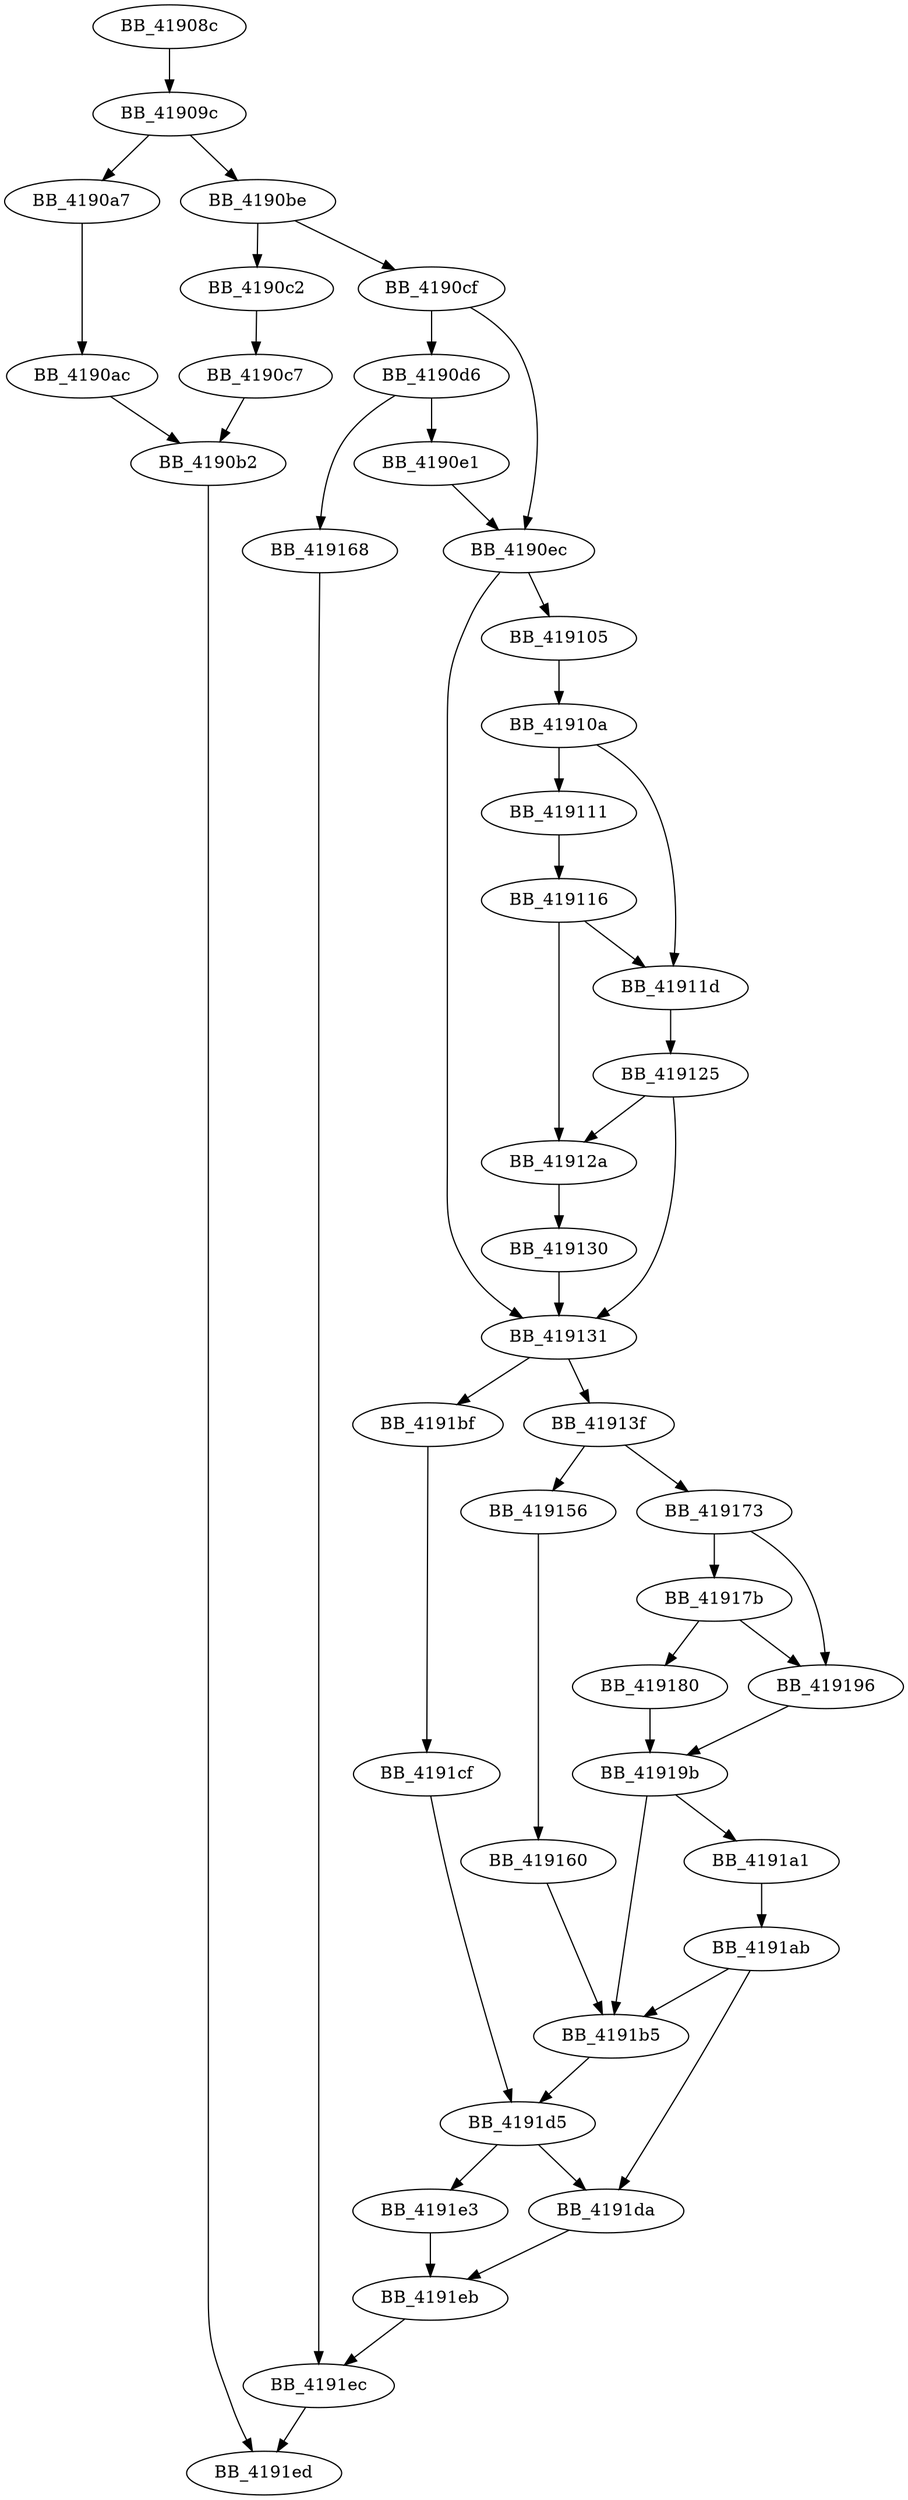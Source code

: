 DiGraph __flsbuf{
BB_41908c->BB_41909c
BB_41909c->BB_4190a7
BB_41909c->BB_4190be
BB_4190a7->BB_4190ac
BB_4190ac->BB_4190b2
BB_4190b2->BB_4191ed
BB_4190be->BB_4190c2
BB_4190be->BB_4190cf
BB_4190c2->BB_4190c7
BB_4190c7->BB_4190b2
BB_4190cf->BB_4190d6
BB_4190cf->BB_4190ec
BB_4190d6->BB_4190e1
BB_4190d6->BB_419168
BB_4190e1->BB_4190ec
BB_4190ec->BB_419105
BB_4190ec->BB_419131
BB_419105->BB_41910a
BB_41910a->BB_419111
BB_41910a->BB_41911d
BB_419111->BB_419116
BB_419116->BB_41911d
BB_419116->BB_41912a
BB_41911d->BB_419125
BB_419125->BB_41912a
BB_419125->BB_419131
BB_41912a->BB_419130
BB_419130->BB_419131
BB_419131->BB_41913f
BB_419131->BB_4191bf
BB_41913f->BB_419156
BB_41913f->BB_419173
BB_419156->BB_419160
BB_419160->BB_4191b5
BB_419168->BB_4191ec
BB_419173->BB_41917b
BB_419173->BB_419196
BB_41917b->BB_419180
BB_41917b->BB_419196
BB_419180->BB_41919b
BB_419196->BB_41919b
BB_41919b->BB_4191a1
BB_41919b->BB_4191b5
BB_4191a1->BB_4191ab
BB_4191ab->BB_4191b5
BB_4191ab->BB_4191da
BB_4191b5->BB_4191d5
BB_4191bf->BB_4191cf
BB_4191cf->BB_4191d5
BB_4191d5->BB_4191da
BB_4191d5->BB_4191e3
BB_4191da->BB_4191eb
BB_4191e3->BB_4191eb
BB_4191eb->BB_4191ec
BB_4191ec->BB_4191ed
}

